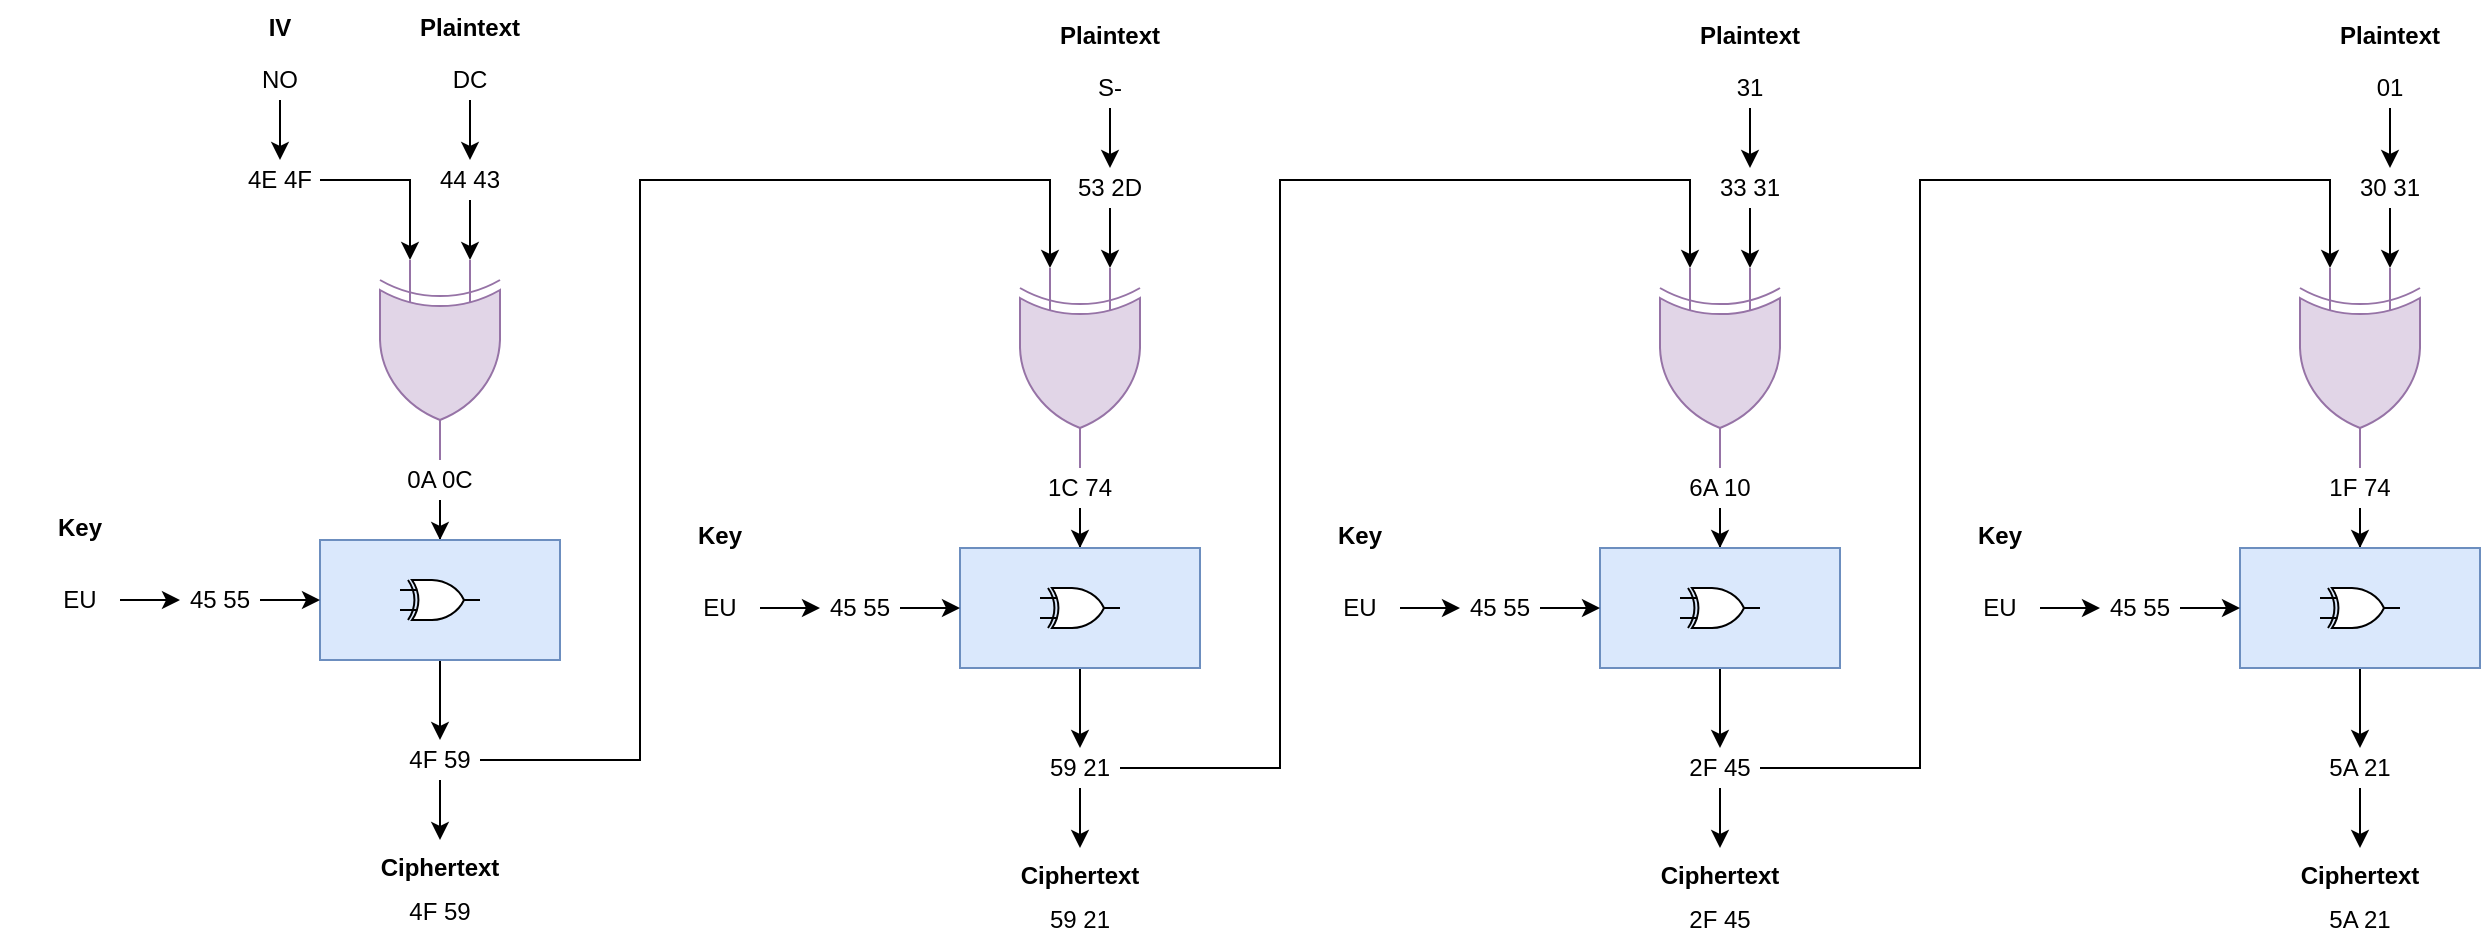 <mxfile version="13.7.3" type="device"><diagram id="TU_5v8AtY5sUauTkN9Wl" name="Page-1"><mxGraphModel dx="1538" dy="1384" grid="1" gridSize="10" guides="1" tooltips="1" connect="1" arrows="1" fold="1" page="1" pageScale="1" pageWidth="850" pageHeight="1100" math="0" shadow="0"><root><mxCell id="0"/><mxCell id="1" parent="0"/><mxCell id="C2JlAPivO5Kd9wVi0qPa-6" style="edgeStyle=orthogonalEdgeStyle;rounded=0;orthogonalLoop=1;jettySize=auto;html=1;entryX=0.5;entryY=0;entryDx=0;entryDy=0;" edge="1" parent="1" source="C2JlAPivO5Kd9wVi0qPa-1" target="C2JlAPivO5Kd9wVi0qPa-5"><mxGeometry relative="1" as="geometry"/></mxCell><mxCell id="C2JlAPivO5Kd9wVi0qPa-1" value="DC" style="text;html=1;strokeColor=none;fillColor=none;align=center;verticalAlign=middle;whiteSpace=wrap;rounded=0;" vertex="1" parent="1"><mxGeometry x="340" y="110" width="70" height="20" as="geometry"/></mxCell><mxCell id="C2JlAPivO5Kd9wVi0qPa-2" value="" style="verticalLabelPosition=bottom;shadow=0;dashed=0;align=center;html=1;verticalAlign=top;shape=mxgraph.electrical.logic_gates.logic_gate;operation=xor;rotation=90;fillColor=#e1d5e7;strokeColor=#9673a6;" vertex="1" parent="1"><mxGeometry x="310" y="230" width="100" height="60" as="geometry"/></mxCell><mxCell id="C2JlAPivO5Kd9wVi0qPa-7" style="edgeStyle=orthogonalEdgeStyle;rounded=0;orthogonalLoop=1;jettySize=auto;html=1;entryX=0;entryY=0.25;entryDx=0;entryDy=0;entryPerimeter=0;" edge="1" parent="1" source="C2JlAPivO5Kd9wVi0qPa-5" target="C2JlAPivO5Kd9wVi0qPa-2"><mxGeometry relative="1" as="geometry"/></mxCell><mxCell id="C2JlAPivO5Kd9wVi0qPa-5" value="44 43" style="text;html=1;strokeColor=none;fillColor=none;align=center;verticalAlign=middle;whiteSpace=wrap;rounded=0;" vertex="1" parent="1"><mxGeometry x="355" y="160" width="40" height="20" as="geometry"/></mxCell><mxCell id="C2JlAPivO5Kd9wVi0qPa-9" value="Plaintext" style="text;align=center;fontStyle=1;verticalAlign=middle;spacingLeft=3;spacingRight=3;strokeColor=none;rotatable=0;points=[[0,0.5],[1,0.5]];portConstraint=eastwest;" vertex="1" parent="1"><mxGeometry x="335" y="80" width="80" height="26" as="geometry"/></mxCell><mxCell id="C2JlAPivO5Kd9wVi0qPa-10" value="IV" style="text;align=center;fontStyle=1;verticalAlign=middle;spacingLeft=3;spacingRight=3;strokeColor=none;rotatable=0;points=[[0,0.5],[1,0.5]];portConstraint=eastwest;" vertex="1" parent="1"><mxGeometry x="240" y="80" width="80" height="26" as="geometry"/></mxCell><mxCell id="C2JlAPivO5Kd9wVi0qPa-13" style="edgeStyle=orthogonalEdgeStyle;rounded=0;orthogonalLoop=1;jettySize=auto;html=1;" edge="1" parent="1" source="C2JlAPivO5Kd9wVi0qPa-11" target="C2JlAPivO5Kd9wVi0qPa-12"><mxGeometry relative="1" as="geometry"/></mxCell><mxCell id="C2JlAPivO5Kd9wVi0qPa-11" value="NO" style="text;html=1;strokeColor=none;fillColor=none;align=center;verticalAlign=middle;whiteSpace=wrap;rounded=0;" vertex="1" parent="1"><mxGeometry x="260" y="110" width="40" height="20" as="geometry"/></mxCell><mxCell id="C2JlAPivO5Kd9wVi0qPa-14" style="edgeStyle=orthogonalEdgeStyle;rounded=0;orthogonalLoop=1;jettySize=auto;html=1;entryX=0;entryY=0.75;entryDx=0;entryDy=0;entryPerimeter=0;" edge="1" parent="1" source="C2JlAPivO5Kd9wVi0qPa-12" target="C2JlAPivO5Kd9wVi0qPa-2"><mxGeometry relative="1" as="geometry"/></mxCell><mxCell id="C2JlAPivO5Kd9wVi0qPa-12" value="4E 4F" style="text;html=1;strokeColor=none;fillColor=none;align=center;verticalAlign=middle;whiteSpace=wrap;rounded=0;" vertex="1" parent="1"><mxGeometry x="260" y="160" width="40" height="20" as="geometry"/></mxCell><mxCell id="C2JlAPivO5Kd9wVi0qPa-25" style="edgeStyle=orthogonalEdgeStyle;rounded=0;orthogonalLoop=1;jettySize=auto;html=1;" edge="1" parent="1" source="C2JlAPivO5Kd9wVi0qPa-15" target="C2JlAPivO5Kd9wVi0qPa-16"><mxGeometry relative="1" as="geometry"/></mxCell><mxCell id="C2JlAPivO5Kd9wVi0qPa-15" value="0A 0C" style="text;html=1;strokeColor=none;fillColor=none;align=center;verticalAlign=middle;whiteSpace=wrap;rounded=0;" vertex="1" parent="1"><mxGeometry x="340" y="310" width="40" height="20" as="geometry"/></mxCell><mxCell id="C2JlAPivO5Kd9wVi0qPa-24" style="edgeStyle=orthogonalEdgeStyle;rounded=0;orthogonalLoop=1;jettySize=auto;html=1;entryX=0;entryY=0.75;entryDx=0;entryDy=0;entryPerimeter=0;" edge="1" parent="1" source="C2JlAPivO5Kd9wVi0qPa-16" target="C2JlAPivO5Kd9wVi0qPa-22"><mxGeometry relative="1" as="geometry"><Array as="points"><mxPoint x="320" y="385"/><mxPoint x="320" y="385"/></Array></mxGeometry></mxCell><mxCell id="C2JlAPivO5Kd9wVi0qPa-27" style="edgeStyle=orthogonalEdgeStyle;rounded=0;orthogonalLoop=1;jettySize=auto;html=1;" edge="1" parent="1" source="C2JlAPivO5Kd9wVi0qPa-16" target="C2JlAPivO5Kd9wVi0qPa-26"><mxGeometry relative="1" as="geometry"/></mxCell><mxCell id="C2JlAPivO5Kd9wVi0qPa-16" value="" style="rounded=0;whiteSpace=wrap;html=1;fillColor=#dae8fc;strokeColor=#6c8ebf;" vertex="1" parent="1"><mxGeometry x="300" y="350" width="120" height="60" as="geometry"/></mxCell><mxCell id="C2JlAPivO5Kd9wVi0qPa-17" value="Key" style="text;align=center;fontStyle=1;verticalAlign=middle;spacingLeft=3;spacingRight=3;strokeColor=none;rotatable=0;points=[[0,0.5],[1,0.5]];portConstraint=eastwest;" vertex="1" parent="1"><mxGeometry x="140" y="330" width="80" height="26" as="geometry"/></mxCell><mxCell id="C2JlAPivO5Kd9wVi0qPa-20" style="edgeStyle=orthogonalEdgeStyle;rounded=0;orthogonalLoop=1;jettySize=auto;html=1;" edge="1" parent="1" source="C2JlAPivO5Kd9wVi0qPa-18" target="C2JlAPivO5Kd9wVi0qPa-19"><mxGeometry relative="1" as="geometry"/></mxCell><mxCell id="C2JlAPivO5Kd9wVi0qPa-18" value="EU" style="text;html=1;strokeColor=none;fillColor=none;align=center;verticalAlign=middle;whiteSpace=wrap;rounded=0;" vertex="1" parent="1"><mxGeometry x="160" y="370" width="40" height="20" as="geometry"/></mxCell><mxCell id="C2JlAPivO5Kd9wVi0qPa-21" style="edgeStyle=orthogonalEdgeStyle;rounded=0;orthogonalLoop=1;jettySize=auto;html=1;entryX=0;entryY=0.5;entryDx=0;entryDy=0;" edge="1" parent="1" source="C2JlAPivO5Kd9wVi0qPa-19" target="C2JlAPivO5Kd9wVi0qPa-16"><mxGeometry relative="1" as="geometry"/></mxCell><mxCell id="C2JlAPivO5Kd9wVi0qPa-19" value="45 55" style="text;html=1;strokeColor=none;fillColor=none;align=center;verticalAlign=middle;whiteSpace=wrap;rounded=0;" vertex="1" parent="1"><mxGeometry x="230" y="370" width="40" height="20" as="geometry"/></mxCell><mxCell id="C2JlAPivO5Kd9wVi0qPa-22" value="" style="verticalLabelPosition=bottom;shadow=0;dashed=0;align=center;html=1;verticalAlign=top;shape=mxgraph.electrical.logic_gates.logic_gate;operation=xor;" vertex="1" parent="1"><mxGeometry x="340" y="370" width="40" height="20" as="geometry"/></mxCell><mxCell id="C2JlAPivO5Kd9wVi0qPa-29" style="edgeStyle=orthogonalEdgeStyle;rounded=0;orthogonalLoop=1;jettySize=auto;html=1;entryX=0.5;entryY=0;entryDx=0;entryDy=0;entryPerimeter=0;" edge="1" parent="1" source="C2JlAPivO5Kd9wVi0qPa-26" target="C2JlAPivO5Kd9wVi0qPa-28"><mxGeometry relative="1" as="geometry"/></mxCell><mxCell id="C2JlAPivO5Kd9wVi0qPa-57" style="edgeStyle=orthogonalEdgeStyle;rounded=0;orthogonalLoop=1;jettySize=auto;html=1;entryX=0;entryY=0.75;entryDx=0;entryDy=0;entryPerimeter=0;" edge="1" parent="1" source="C2JlAPivO5Kd9wVi0qPa-26" target="C2JlAPivO5Kd9wVi0qPa-33"><mxGeometry relative="1" as="geometry"><Array as="points"><mxPoint x="460" y="460"/><mxPoint x="460" y="170"/><mxPoint x="665" y="170"/></Array></mxGeometry></mxCell><mxCell id="C2JlAPivO5Kd9wVi0qPa-26" value="4F 59" style="text;html=1;strokeColor=none;fillColor=none;align=center;verticalAlign=middle;whiteSpace=wrap;rounded=0;" vertex="1" parent="1"><mxGeometry x="340" y="450" width="40" height="20" as="geometry"/></mxCell><mxCell id="C2JlAPivO5Kd9wVi0qPa-28" value="Ciphertext" style="text;align=center;fontStyle=1;verticalAlign=middle;spacingLeft=3;spacingRight=3;strokeColor=none;rotatable=0;points=[[0,0.5],[1,0.5]];portConstraint=eastwest;" vertex="1" parent="1"><mxGeometry x="320" y="500" width="80" height="26" as="geometry"/></mxCell><mxCell id="C2JlAPivO5Kd9wVi0qPa-30" value="4F 59" style="text;html=1;strokeColor=none;fillColor=none;align=center;verticalAlign=middle;whiteSpace=wrap;rounded=0;" vertex="1" parent="1"><mxGeometry x="340" y="526" width="40" height="20" as="geometry"/></mxCell><mxCell id="C2JlAPivO5Kd9wVi0qPa-31" style="edgeStyle=orthogonalEdgeStyle;rounded=0;orthogonalLoop=1;jettySize=auto;html=1;entryX=0.5;entryY=0;entryDx=0;entryDy=0;" edge="1" parent="1" source="C2JlAPivO5Kd9wVi0qPa-32" target="C2JlAPivO5Kd9wVi0qPa-35"><mxGeometry relative="1" as="geometry"/></mxCell><mxCell id="C2JlAPivO5Kd9wVi0qPa-32" value="S-" style="text;html=1;strokeColor=none;fillColor=none;align=center;verticalAlign=middle;whiteSpace=wrap;rounded=0;" vertex="1" parent="1"><mxGeometry x="660" y="114" width="70" height="20" as="geometry"/></mxCell><mxCell id="C2JlAPivO5Kd9wVi0qPa-33" value="" style="verticalLabelPosition=bottom;shadow=0;dashed=0;align=center;html=1;verticalAlign=top;shape=mxgraph.electrical.logic_gates.logic_gate;operation=xor;rotation=90;fillColor=#e1d5e7;strokeColor=#9673a6;" vertex="1" parent="1"><mxGeometry x="630" y="234" width="100" height="60" as="geometry"/></mxCell><mxCell id="C2JlAPivO5Kd9wVi0qPa-34" style="edgeStyle=orthogonalEdgeStyle;rounded=0;orthogonalLoop=1;jettySize=auto;html=1;entryX=0;entryY=0.25;entryDx=0;entryDy=0;entryPerimeter=0;" edge="1" parent="1" source="C2JlAPivO5Kd9wVi0qPa-35" target="C2JlAPivO5Kd9wVi0qPa-33"><mxGeometry relative="1" as="geometry"/></mxCell><mxCell id="C2JlAPivO5Kd9wVi0qPa-35" value="53 2D" style="text;html=1;strokeColor=none;fillColor=none;align=center;verticalAlign=middle;whiteSpace=wrap;rounded=0;" vertex="1" parent="1"><mxGeometry x="675" y="164" width="40" height="20" as="geometry"/></mxCell><mxCell id="C2JlAPivO5Kd9wVi0qPa-36" value="Plaintext" style="text;align=center;fontStyle=1;verticalAlign=middle;spacingLeft=3;spacingRight=3;strokeColor=none;rotatable=0;points=[[0,0.5],[1,0.5]];portConstraint=eastwest;" vertex="1" parent="1"><mxGeometry x="655" y="84" width="80" height="26" as="geometry"/></mxCell><mxCell id="C2JlAPivO5Kd9wVi0qPa-42" style="edgeStyle=orthogonalEdgeStyle;rounded=0;orthogonalLoop=1;jettySize=auto;html=1;" edge="1" parent="1" source="C2JlAPivO5Kd9wVi0qPa-43" target="C2JlAPivO5Kd9wVi0qPa-46"><mxGeometry relative="1" as="geometry"/></mxCell><mxCell id="C2JlAPivO5Kd9wVi0qPa-43" value="1C 74" style="text;html=1;strokeColor=none;fillColor=none;align=center;verticalAlign=middle;whiteSpace=wrap;rounded=0;" vertex="1" parent="1"><mxGeometry x="660" y="314" width="40" height="20" as="geometry"/></mxCell><mxCell id="C2JlAPivO5Kd9wVi0qPa-44" style="edgeStyle=orthogonalEdgeStyle;rounded=0;orthogonalLoop=1;jettySize=auto;html=1;entryX=0;entryY=0.75;entryDx=0;entryDy=0;entryPerimeter=0;" edge="1" parent="1" source="C2JlAPivO5Kd9wVi0qPa-46" target="C2JlAPivO5Kd9wVi0qPa-52"><mxGeometry relative="1" as="geometry"><Array as="points"><mxPoint x="640" y="389"/><mxPoint x="640" y="389"/></Array></mxGeometry></mxCell><mxCell id="C2JlAPivO5Kd9wVi0qPa-45" style="edgeStyle=orthogonalEdgeStyle;rounded=0;orthogonalLoop=1;jettySize=auto;html=1;" edge="1" parent="1" source="C2JlAPivO5Kd9wVi0qPa-46" target="C2JlAPivO5Kd9wVi0qPa-54"><mxGeometry relative="1" as="geometry"/></mxCell><mxCell id="C2JlAPivO5Kd9wVi0qPa-46" value="" style="rounded=0;whiteSpace=wrap;html=1;fillColor=#dae8fc;strokeColor=#6c8ebf;" vertex="1" parent="1"><mxGeometry x="620" y="354" width="120" height="60" as="geometry"/></mxCell><mxCell id="C2JlAPivO5Kd9wVi0qPa-47" value="Key" style="text;align=center;fontStyle=1;verticalAlign=middle;spacingLeft=3;spacingRight=3;strokeColor=none;rotatable=0;points=[[0,0.5],[1,0.5]];portConstraint=eastwest;" vertex="1" parent="1"><mxGeometry x="460" y="334" width="80" height="26" as="geometry"/></mxCell><mxCell id="C2JlAPivO5Kd9wVi0qPa-48" style="edgeStyle=orthogonalEdgeStyle;rounded=0;orthogonalLoop=1;jettySize=auto;html=1;" edge="1" parent="1" source="C2JlAPivO5Kd9wVi0qPa-49" target="C2JlAPivO5Kd9wVi0qPa-51"><mxGeometry relative="1" as="geometry"/></mxCell><mxCell id="C2JlAPivO5Kd9wVi0qPa-49" value="EU" style="text;html=1;strokeColor=none;fillColor=none;align=center;verticalAlign=middle;whiteSpace=wrap;rounded=0;" vertex="1" parent="1"><mxGeometry x="480" y="374" width="40" height="20" as="geometry"/></mxCell><mxCell id="C2JlAPivO5Kd9wVi0qPa-50" style="edgeStyle=orthogonalEdgeStyle;rounded=0;orthogonalLoop=1;jettySize=auto;html=1;entryX=0;entryY=0.5;entryDx=0;entryDy=0;" edge="1" parent="1" source="C2JlAPivO5Kd9wVi0qPa-51" target="C2JlAPivO5Kd9wVi0qPa-46"><mxGeometry relative="1" as="geometry"/></mxCell><mxCell id="C2JlAPivO5Kd9wVi0qPa-51" value="45 55" style="text;html=1;strokeColor=none;fillColor=none;align=center;verticalAlign=middle;whiteSpace=wrap;rounded=0;" vertex="1" parent="1"><mxGeometry x="550" y="374" width="40" height="20" as="geometry"/></mxCell><mxCell id="C2JlAPivO5Kd9wVi0qPa-52" value="" style="verticalLabelPosition=bottom;shadow=0;dashed=0;align=center;html=1;verticalAlign=top;shape=mxgraph.electrical.logic_gates.logic_gate;operation=xor;" vertex="1" parent="1"><mxGeometry x="660" y="374" width="40" height="20" as="geometry"/></mxCell><mxCell id="C2JlAPivO5Kd9wVi0qPa-53" style="edgeStyle=orthogonalEdgeStyle;rounded=0;orthogonalLoop=1;jettySize=auto;html=1;entryX=0.5;entryY=0;entryDx=0;entryDy=0;entryPerimeter=0;" edge="1" parent="1" source="C2JlAPivO5Kd9wVi0qPa-54" target="C2JlAPivO5Kd9wVi0qPa-55"><mxGeometry relative="1" as="geometry"/></mxCell><mxCell id="C2JlAPivO5Kd9wVi0qPa-79" style="edgeStyle=orthogonalEdgeStyle;rounded=0;orthogonalLoop=1;jettySize=auto;html=1;entryX=0;entryY=0.75;entryDx=0;entryDy=0;entryPerimeter=0;" edge="1" parent="1" source="C2JlAPivO5Kd9wVi0qPa-54" target="C2JlAPivO5Kd9wVi0qPa-60"><mxGeometry relative="1" as="geometry"><Array as="points"><mxPoint x="780" y="464"/><mxPoint x="780" y="170"/><mxPoint x="985" y="170"/></Array></mxGeometry></mxCell><mxCell id="C2JlAPivO5Kd9wVi0qPa-54" value="59 21" style="text;html=1;strokeColor=none;fillColor=none;align=center;verticalAlign=middle;whiteSpace=wrap;rounded=0;" vertex="1" parent="1"><mxGeometry x="660" y="454" width="40" height="20" as="geometry"/></mxCell><mxCell id="C2JlAPivO5Kd9wVi0qPa-55" value="Ciphertext" style="text;align=center;fontStyle=1;verticalAlign=middle;spacingLeft=3;spacingRight=3;strokeColor=none;rotatable=0;points=[[0,0.5],[1,0.5]];portConstraint=eastwest;" vertex="1" parent="1"><mxGeometry x="640" y="504" width="80" height="26" as="geometry"/></mxCell><mxCell id="C2JlAPivO5Kd9wVi0qPa-56" value="59 21" style="text;html=1;strokeColor=none;fillColor=none;align=center;verticalAlign=middle;whiteSpace=wrap;rounded=0;" vertex="1" parent="1"><mxGeometry x="660" y="530" width="40" height="20" as="geometry"/></mxCell><mxCell id="C2JlAPivO5Kd9wVi0qPa-58" style="edgeStyle=orthogonalEdgeStyle;rounded=0;orthogonalLoop=1;jettySize=auto;html=1;entryX=0.5;entryY=0;entryDx=0;entryDy=0;" edge="1" parent="1" source="C2JlAPivO5Kd9wVi0qPa-59" target="C2JlAPivO5Kd9wVi0qPa-62"><mxGeometry relative="1" as="geometry"/></mxCell><mxCell id="C2JlAPivO5Kd9wVi0qPa-59" value="31" style="text;html=1;strokeColor=none;fillColor=none;align=center;verticalAlign=middle;whiteSpace=wrap;rounded=0;" vertex="1" parent="1"><mxGeometry x="980" y="114" width="70" height="20" as="geometry"/></mxCell><mxCell id="C2JlAPivO5Kd9wVi0qPa-60" value="" style="verticalLabelPosition=bottom;shadow=0;dashed=0;align=center;html=1;verticalAlign=top;shape=mxgraph.electrical.logic_gates.logic_gate;operation=xor;rotation=90;fillColor=#e1d5e7;strokeColor=#9673a6;" vertex="1" parent="1"><mxGeometry x="950" y="234" width="100" height="60" as="geometry"/></mxCell><mxCell id="C2JlAPivO5Kd9wVi0qPa-61" style="edgeStyle=orthogonalEdgeStyle;rounded=0;orthogonalLoop=1;jettySize=auto;html=1;entryX=0;entryY=0.25;entryDx=0;entryDy=0;entryPerimeter=0;" edge="1" parent="1" source="C2JlAPivO5Kd9wVi0qPa-62" target="C2JlAPivO5Kd9wVi0qPa-60"><mxGeometry relative="1" as="geometry"/></mxCell><mxCell id="C2JlAPivO5Kd9wVi0qPa-62" value="33 31" style="text;html=1;strokeColor=none;fillColor=none;align=center;verticalAlign=middle;whiteSpace=wrap;rounded=0;" vertex="1" parent="1"><mxGeometry x="995" y="164" width="40" height="20" as="geometry"/></mxCell><mxCell id="C2JlAPivO5Kd9wVi0qPa-63" value="Plaintext" style="text;align=center;fontStyle=1;verticalAlign=middle;spacingLeft=3;spacingRight=3;strokeColor=none;rotatable=0;points=[[0,0.5],[1,0.5]];portConstraint=eastwest;" vertex="1" parent="1"><mxGeometry x="975" y="84" width="80" height="26" as="geometry"/></mxCell><mxCell id="C2JlAPivO5Kd9wVi0qPa-64" style="edgeStyle=orthogonalEdgeStyle;rounded=0;orthogonalLoop=1;jettySize=auto;html=1;" edge="1" parent="1" source="C2JlAPivO5Kd9wVi0qPa-65" target="C2JlAPivO5Kd9wVi0qPa-68"><mxGeometry relative="1" as="geometry"/></mxCell><mxCell id="C2JlAPivO5Kd9wVi0qPa-65" value="6A 10" style="text;html=1;strokeColor=none;fillColor=none;align=center;verticalAlign=middle;whiteSpace=wrap;rounded=0;" vertex="1" parent="1"><mxGeometry x="980" y="314" width="40" height="20" as="geometry"/></mxCell><mxCell id="C2JlAPivO5Kd9wVi0qPa-66" style="edgeStyle=orthogonalEdgeStyle;rounded=0;orthogonalLoop=1;jettySize=auto;html=1;entryX=0;entryY=0.75;entryDx=0;entryDy=0;entryPerimeter=0;" edge="1" parent="1" source="C2JlAPivO5Kd9wVi0qPa-68" target="C2JlAPivO5Kd9wVi0qPa-74"><mxGeometry relative="1" as="geometry"><Array as="points"><mxPoint x="960" y="389"/><mxPoint x="960" y="389"/></Array></mxGeometry></mxCell><mxCell id="C2JlAPivO5Kd9wVi0qPa-67" style="edgeStyle=orthogonalEdgeStyle;rounded=0;orthogonalLoop=1;jettySize=auto;html=1;" edge="1" parent="1" source="C2JlAPivO5Kd9wVi0qPa-68" target="C2JlAPivO5Kd9wVi0qPa-76"><mxGeometry relative="1" as="geometry"/></mxCell><mxCell id="C2JlAPivO5Kd9wVi0qPa-68" value="" style="rounded=0;whiteSpace=wrap;html=1;fillColor=#dae8fc;strokeColor=#6c8ebf;" vertex="1" parent="1"><mxGeometry x="940" y="354" width="120" height="60" as="geometry"/></mxCell><mxCell id="C2JlAPivO5Kd9wVi0qPa-69" value="Key" style="text;align=center;fontStyle=1;verticalAlign=middle;spacingLeft=3;spacingRight=3;strokeColor=none;rotatable=0;points=[[0,0.5],[1,0.5]];portConstraint=eastwest;" vertex="1" parent="1"><mxGeometry x="780" y="334" width="80" height="26" as="geometry"/></mxCell><mxCell id="C2JlAPivO5Kd9wVi0qPa-70" style="edgeStyle=orthogonalEdgeStyle;rounded=0;orthogonalLoop=1;jettySize=auto;html=1;" edge="1" parent="1" source="C2JlAPivO5Kd9wVi0qPa-71" target="C2JlAPivO5Kd9wVi0qPa-73"><mxGeometry relative="1" as="geometry"/></mxCell><mxCell id="C2JlAPivO5Kd9wVi0qPa-71" value="EU" style="text;html=1;strokeColor=none;fillColor=none;align=center;verticalAlign=middle;whiteSpace=wrap;rounded=0;" vertex="1" parent="1"><mxGeometry x="800" y="374" width="40" height="20" as="geometry"/></mxCell><mxCell id="C2JlAPivO5Kd9wVi0qPa-72" style="edgeStyle=orthogonalEdgeStyle;rounded=0;orthogonalLoop=1;jettySize=auto;html=1;entryX=0;entryY=0.5;entryDx=0;entryDy=0;" edge="1" parent="1" source="C2JlAPivO5Kd9wVi0qPa-73" target="C2JlAPivO5Kd9wVi0qPa-68"><mxGeometry relative="1" as="geometry"/></mxCell><mxCell id="C2JlAPivO5Kd9wVi0qPa-73" value="45 55" style="text;html=1;strokeColor=none;fillColor=none;align=center;verticalAlign=middle;whiteSpace=wrap;rounded=0;" vertex="1" parent="1"><mxGeometry x="870" y="374" width="40" height="20" as="geometry"/></mxCell><mxCell id="C2JlAPivO5Kd9wVi0qPa-74" value="" style="verticalLabelPosition=bottom;shadow=0;dashed=0;align=center;html=1;verticalAlign=top;shape=mxgraph.electrical.logic_gates.logic_gate;operation=xor;" vertex="1" parent="1"><mxGeometry x="980" y="374" width="40" height="20" as="geometry"/></mxCell><mxCell id="C2JlAPivO5Kd9wVi0qPa-75" style="edgeStyle=orthogonalEdgeStyle;rounded=0;orthogonalLoop=1;jettySize=auto;html=1;entryX=0.5;entryY=0;entryDx=0;entryDy=0;entryPerimeter=0;" edge="1" parent="1" source="C2JlAPivO5Kd9wVi0qPa-76" target="C2JlAPivO5Kd9wVi0qPa-77"><mxGeometry relative="1" as="geometry"/></mxCell><mxCell id="C2JlAPivO5Kd9wVi0qPa-101" style="edgeStyle=orthogonalEdgeStyle;rounded=0;orthogonalLoop=1;jettySize=auto;html=1;entryX=0;entryY=0.75;entryDx=0;entryDy=0;entryPerimeter=0;" edge="1" parent="1" source="C2JlAPivO5Kd9wVi0qPa-76" target="C2JlAPivO5Kd9wVi0qPa-82"><mxGeometry relative="1" as="geometry"><Array as="points"><mxPoint x="1100" y="464"/><mxPoint x="1100" y="170"/><mxPoint x="1305" y="170"/></Array></mxGeometry></mxCell><mxCell id="C2JlAPivO5Kd9wVi0qPa-76" value="2F 45" style="text;html=1;strokeColor=none;fillColor=none;align=center;verticalAlign=middle;whiteSpace=wrap;rounded=0;" vertex="1" parent="1"><mxGeometry x="980" y="454" width="40" height="20" as="geometry"/></mxCell><mxCell id="C2JlAPivO5Kd9wVi0qPa-77" value="Ciphertext" style="text;align=center;fontStyle=1;verticalAlign=middle;spacingLeft=3;spacingRight=3;strokeColor=none;rotatable=0;points=[[0,0.5],[1,0.5]];portConstraint=eastwest;" vertex="1" parent="1"><mxGeometry x="960" y="504" width="80" height="26" as="geometry"/></mxCell><mxCell id="C2JlAPivO5Kd9wVi0qPa-78" value="2F 45" style="text;html=1;strokeColor=none;fillColor=none;align=center;verticalAlign=middle;whiteSpace=wrap;rounded=0;" vertex="1" parent="1"><mxGeometry x="980" y="530" width="40" height="20" as="geometry"/></mxCell><mxCell id="C2JlAPivO5Kd9wVi0qPa-80" style="edgeStyle=orthogonalEdgeStyle;rounded=0;orthogonalLoop=1;jettySize=auto;html=1;entryX=0.5;entryY=0;entryDx=0;entryDy=0;" edge="1" parent="1" source="C2JlAPivO5Kd9wVi0qPa-81" target="C2JlAPivO5Kd9wVi0qPa-84"><mxGeometry relative="1" as="geometry"/></mxCell><mxCell id="C2JlAPivO5Kd9wVi0qPa-81" value="01" style="text;html=1;strokeColor=none;fillColor=none;align=center;verticalAlign=middle;whiteSpace=wrap;rounded=0;" vertex="1" parent="1"><mxGeometry x="1300" y="114" width="70" height="20" as="geometry"/></mxCell><mxCell id="C2JlAPivO5Kd9wVi0qPa-82" value="" style="verticalLabelPosition=bottom;shadow=0;dashed=0;align=center;html=1;verticalAlign=top;shape=mxgraph.electrical.logic_gates.logic_gate;operation=xor;rotation=90;fillColor=#e1d5e7;strokeColor=#9673a6;" vertex="1" parent="1"><mxGeometry x="1270" y="234" width="100" height="60" as="geometry"/></mxCell><mxCell id="C2JlAPivO5Kd9wVi0qPa-83" style="edgeStyle=orthogonalEdgeStyle;rounded=0;orthogonalLoop=1;jettySize=auto;html=1;entryX=0;entryY=0.25;entryDx=0;entryDy=0;entryPerimeter=0;" edge="1" parent="1" source="C2JlAPivO5Kd9wVi0qPa-84" target="C2JlAPivO5Kd9wVi0qPa-82"><mxGeometry relative="1" as="geometry"/></mxCell><mxCell id="C2JlAPivO5Kd9wVi0qPa-84" value="30 31" style="text;html=1;strokeColor=none;fillColor=none;align=center;verticalAlign=middle;whiteSpace=wrap;rounded=0;" vertex="1" parent="1"><mxGeometry x="1315" y="164" width="40" height="20" as="geometry"/></mxCell><mxCell id="C2JlAPivO5Kd9wVi0qPa-85" value="Plaintext" style="text;align=center;fontStyle=1;verticalAlign=middle;spacingLeft=3;spacingRight=3;strokeColor=none;rotatable=0;points=[[0,0.5],[1,0.5]];portConstraint=eastwest;" vertex="1" parent="1"><mxGeometry x="1295" y="84" width="80" height="26" as="geometry"/></mxCell><mxCell id="C2JlAPivO5Kd9wVi0qPa-86" style="edgeStyle=orthogonalEdgeStyle;rounded=0;orthogonalLoop=1;jettySize=auto;html=1;" edge="1" parent="1" source="C2JlAPivO5Kd9wVi0qPa-87" target="C2JlAPivO5Kd9wVi0qPa-90"><mxGeometry relative="1" as="geometry"/></mxCell><mxCell id="C2JlAPivO5Kd9wVi0qPa-87" value="1F 74" style="text;html=1;strokeColor=none;fillColor=none;align=center;verticalAlign=middle;whiteSpace=wrap;rounded=0;" vertex="1" parent="1"><mxGeometry x="1300" y="314" width="40" height="20" as="geometry"/></mxCell><mxCell id="C2JlAPivO5Kd9wVi0qPa-88" style="edgeStyle=orthogonalEdgeStyle;rounded=0;orthogonalLoop=1;jettySize=auto;html=1;entryX=0;entryY=0.75;entryDx=0;entryDy=0;entryPerimeter=0;" edge="1" parent="1" source="C2JlAPivO5Kd9wVi0qPa-90" target="C2JlAPivO5Kd9wVi0qPa-96"><mxGeometry relative="1" as="geometry"><Array as="points"><mxPoint x="1280" y="389"/><mxPoint x="1280" y="389"/></Array></mxGeometry></mxCell><mxCell id="C2JlAPivO5Kd9wVi0qPa-89" style="edgeStyle=orthogonalEdgeStyle;rounded=0;orthogonalLoop=1;jettySize=auto;html=1;" edge="1" parent="1" source="C2JlAPivO5Kd9wVi0qPa-90" target="C2JlAPivO5Kd9wVi0qPa-98"><mxGeometry relative="1" as="geometry"/></mxCell><mxCell id="C2JlAPivO5Kd9wVi0qPa-90" value="" style="rounded=0;whiteSpace=wrap;html=1;fillColor=#dae8fc;strokeColor=#6c8ebf;" vertex="1" parent="1"><mxGeometry x="1260" y="354" width="120" height="60" as="geometry"/></mxCell><mxCell id="C2JlAPivO5Kd9wVi0qPa-91" value="Key" style="text;align=center;fontStyle=1;verticalAlign=middle;spacingLeft=3;spacingRight=3;strokeColor=none;rotatable=0;points=[[0,0.5],[1,0.5]];portConstraint=eastwest;" vertex="1" parent="1"><mxGeometry x="1100" y="334" width="80" height="26" as="geometry"/></mxCell><mxCell id="C2JlAPivO5Kd9wVi0qPa-92" style="edgeStyle=orthogonalEdgeStyle;rounded=0;orthogonalLoop=1;jettySize=auto;html=1;" edge="1" parent="1" source="C2JlAPivO5Kd9wVi0qPa-93" target="C2JlAPivO5Kd9wVi0qPa-95"><mxGeometry relative="1" as="geometry"/></mxCell><mxCell id="C2JlAPivO5Kd9wVi0qPa-93" value="EU" style="text;html=1;strokeColor=none;fillColor=none;align=center;verticalAlign=middle;whiteSpace=wrap;rounded=0;" vertex="1" parent="1"><mxGeometry x="1120" y="374" width="40" height="20" as="geometry"/></mxCell><mxCell id="C2JlAPivO5Kd9wVi0qPa-94" style="edgeStyle=orthogonalEdgeStyle;rounded=0;orthogonalLoop=1;jettySize=auto;html=1;entryX=0;entryY=0.5;entryDx=0;entryDy=0;" edge="1" parent="1" source="C2JlAPivO5Kd9wVi0qPa-95" target="C2JlAPivO5Kd9wVi0qPa-90"><mxGeometry relative="1" as="geometry"/></mxCell><mxCell id="C2JlAPivO5Kd9wVi0qPa-95" value="45 55" style="text;html=1;strokeColor=none;fillColor=none;align=center;verticalAlign=middle;whiteSpace=wrap;rounded=0;" vertex="1" parent="1"><mxGeometry x="1190" y="374" width="40" height="20" as="geometry"/></mxCell><mxCell id="C2JlAPivO5Kd9wVi0qPa-96" value="" style="verticalLabelPosition=bottom;shadow=0;dashed=0;align=center;html=1;verticalAlign=top;shape=mxgraph.electrical.logic_gates.logic_gate;operation=xor;" vertex="1" parent="1"><mxGeometry x="1300" y="374" width="40" height="20" as="geometry"/></mxCell><mxCell id="C2JlAPivO5Kd9wVi0qPa-97" style="edgeStyle=orthogonalEdgeStyle;rounded=0;orthogonalLoop=1;jettySize=auto;html=1;entryX=0.5;entryY=0;entryDx=0;entryDy=0;entryPerimeter=0;" edge="1" parent="1" source="C2JlAPivO5Kd9wVi0qPa-98" target="C2JlAPivO5Kd9wVi0qPa-99"><mxGeometry relative="1" as="geometry"/></mxCell><mxCell id="C2JlAPivO5Kd9wVi0qPa-98" value="5A 21" style="text;html=1;strokeColor=none;fillColor=none;align=center;verticalAlign=middle;whiteSpace=wrap;rounded=0;" vertex="1" parent="1"><mxGeometry x="1300" y="454" width="40" height="20" as="geometry"/></mxCell><mxCell id="C2JlAPivO5Kd9wVi0qPa-99" value="Ciphertext" style="text;align=center;fontStyle=1;verticalAlign=middle;spacingLeft=3;spacingRight=3;strokeColor=none;rotatable=0;points=[[0,0.5],[1,0.5]];portConstraint=eastwest;" vertex="1" parent="1"><mxGeometry x="1280" y="504" width="80" height="26" as="geometry"/></mxCell><mxCell id="C2JlAPivO5Kd9wVi0qPa-100" value="5A 21" style="text;html=1;strokeColor=none;fillColor=none;align=center;verticalAlign=middle;whiteSpace=wrap;rounded=0;" vertex="1" parent="1"><mxGeometry x="1300" y="530" width="40" height="20" as="geometry"/></mxCell></root></mxGraphModel></diagram></mxfile>